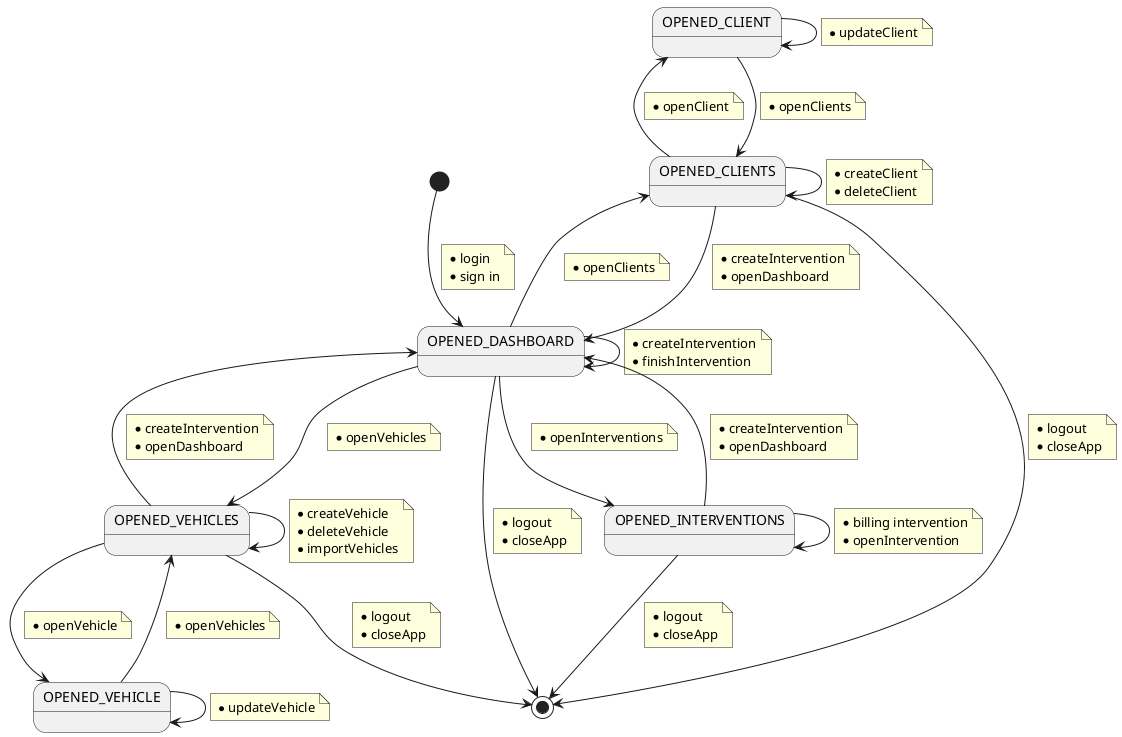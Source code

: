 @startuml
[*] --> OPENED_DASHBOARD
 note on link
    * login
    * sign in
 end note
OPENED_DASHBOARD --> OPENED_VEHICLES
    note on link
        * openVehicles
    end note
OPENED_DASHBOARD --> OPENED_DASHBOARD
    note on link
        * createIntervention
        * finishIntervention
    end note

OPENED_VEHICLES --> OPENED_VEHICLES
    note on link
        * createVehicle
        * deleteVehicle
        * importVehicles
    end note

OPENED_VEHICLES --> OPENED_VEHICLE
    note on link
    * openVehicle
    end note

OPENED_VEHICLE --> OPENED_VEHICLE
    note on link
    * updateVehicle
    end note

OPENED_VEHICLE --> OPENED_VEHICLES
    note on link
        * openVehicles
    end note

OPENED_VEHICLES --> OPENED_DASHBOARD
    note on link
    * createIntervention
    * openDashboard
    end note


OPENED_DASHBOARD --> OPENED_CLIENTS
    note on link
        * openClients
    end note
OPENED_CLIENTS --> OPENED_CLIENTS
    note on link
    * createClient
    * deleteClient
    end note


OPENED_CLIENTS -up-> OPENED_CLIENT
    note on link
    * openClient
    end note

OPENED_CLIENT --> OPENED_CLIENT
    note on link
    * updateClient
    end note

OPENED_CLIENT --> OPENED_CLIENTS
    note on link
        * openClients
    end note


OPENED_CLIENTS --> OPENED_DASHBOARD
    note on link
    * createIntervention
    * openDashboard
    end note


OPENED_DASHBOARD --> OPENED_INTERVENTIONS
    note on link
        * openInterventions
    end note
OPENED_INTERVENTIONS --> OPENED_INTERVENTIONS
    note on link
        * billing intervention
        * openIntervention
    end note
OPENED_INTERVENTIONS --> OPENED_DASHBOARD
    note on link
    * createIntervention
    * openDashboard
    end note

OPENED_DASHBOARD --> [*]
    note on link
    * logout
    * closeApp
    end note
OPENED_VEHICLES --> [*]
    note on link
    * logout
    * closeApp
    end note
OPENED_CLIENTS --> [*]
    note on link
    * logout
    * closeApp
    end note
OPENED_INTERVENTIONS --> [*]
    note on link
    * logout
    * closeApp
    end note
@enduml